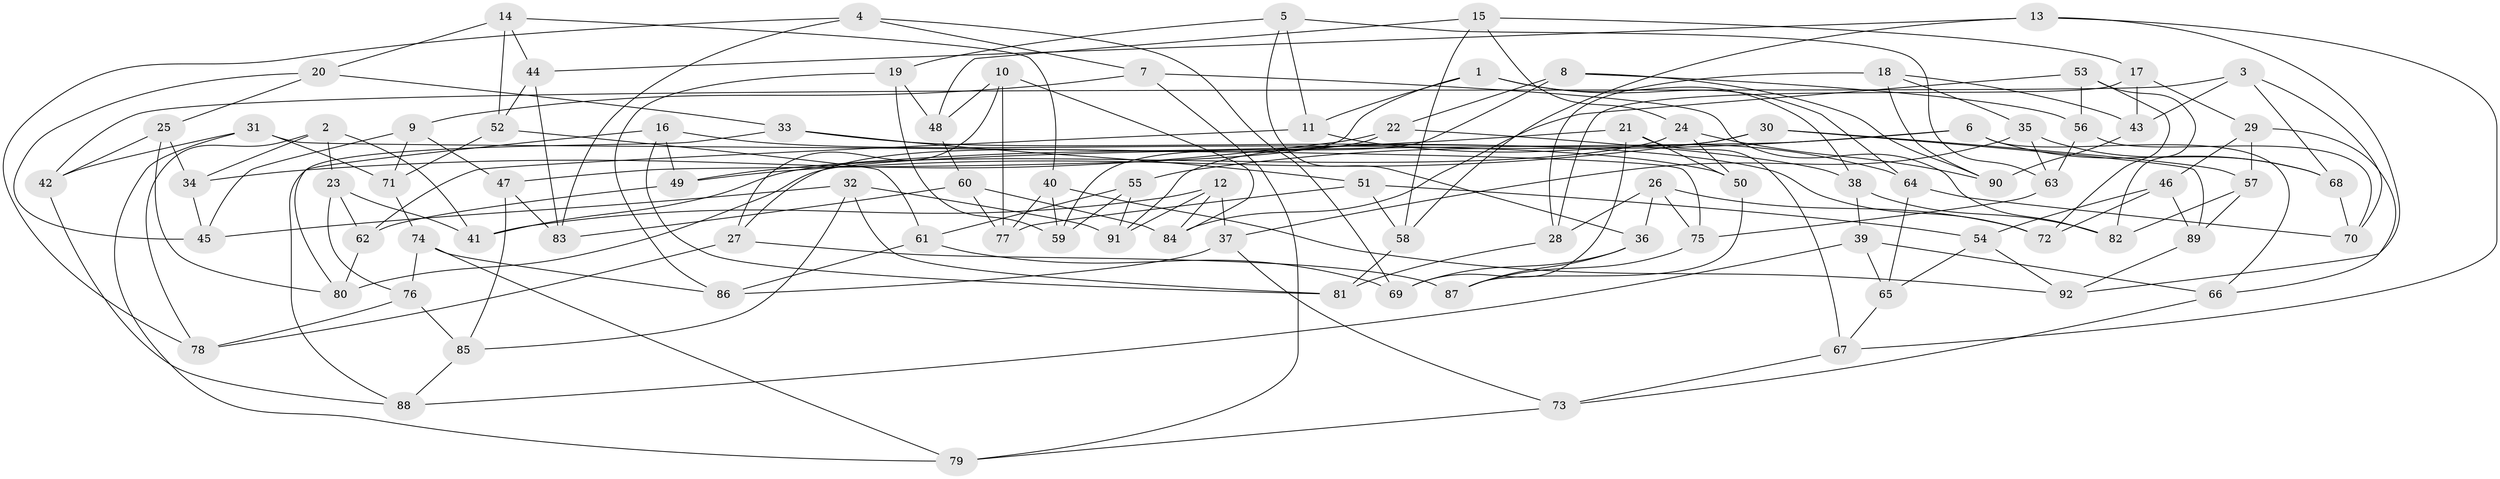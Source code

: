 // Generated by graph-tools (version 1.1) at 2025/27/03/09/25 03:27:00]
// undirected, 92 vertices, 184 edges
graph export_dot {
graph [start="1"]
  node [color=gray90,style=filled];
  1;
  2;
  3;
  4;
  5;
  6;
  7;
  8;
  9;
  10;
  11;
  12;
  13;
  14;
  15;
  16;
  17;
  18;
  19;
  20;
  21;
  22;
  23;
  24;
  25;
  26;
  27;
  28;
  29;
  30;
  31;
  32;
  33;
  34;
  35;
  36;
  37;
  38;
  39;
  40;
  41;
  42;
  43;
  44;
  45;
  46;
  47;
  48;
  49;
  50;
  51;
  52;
  53;
  54;
  55;
  56;
  57;
  58;
  59;
  60;
  61;
  62;
  63;
  64;
  65;
  66;
  67;
  68;
  69;
  70;
  71;
  72;
  73;
  74;
  75;
  76;
  77;
  78;
  79;
  80;
  81;
  82;
  83;
  84;
  85;
  86;
  87;
  88;
  89;
  90;
  91;
  92;
  1 -- 47;
  1 -- 11;
  1 -- 64;
  1 -- 38;
  2 -- 78;
  2 -- 34;
  2 -- 41;
  2 -- 23;
  3 -- 68;
  3 -- 43;
  3 -- 42;
  3 -- 70;
  4 -- 78;
  4 -- 69;
  4 -- 83;
  4 -- 7;
  5 -- 63;
  5 -- 19;
  5 -- 11;
  5 -- 36;
  6 -- 55;
  6 -- 80;
  6 -- 66;
  6 -- 68;
  7 -- 9;
  7 -- 82;
  7 -- 79;
  8 -- 90;
  8 -- 56;
  8 -- 22;
  8 -- 59;
  9 -- 47;
  9 -- 71;
  9 -- 45;
  10 -- 84;
  10 -- 27;
  10 -- 77;
  10 -- 48;
  11 -- 64;
  11 -- 62;
  12 -- 41;
  12 -- 91;
  12 -- 37;
  12 -- 84;
  13 -- 67;
  13 -- 58;
  13 -- 44;
  13 -- 92;
  14 -- 52;
  14 -- 20;
  14 -- 40;
  14 -- 44;
  15 -- 48;
  15 -- 58;
  15 -- 17;
  15 -- 24;
  16 -- 81;
  16 -- 49;
  16 -- 50;
  16 -- 80;
  17 -- 28;
  17 -- 29;
  17 -- 43;
  18 -- 90;
  18 -- 28;
  18 -- 35;
  18 -- 43;
  19 -- 59;
  19 -- 48;
  19 -- 86;
  20 -- 45;
  20 -- 25;
  20 -- 33;
  21 -- 69;
  21 -- 67;
  21 -- 49;
  21 -- 50;
  22 -- 38;
  22 -- 27;
  22 -- 34;
  23 -- 62;
  23 -- 76;
  23 -- 41;
  24 -- 41;
  24 -- 50;
  24 -- 90;
  25 -- 80;
  25 -- 42;
  25 -- 34;
  26 -- 36;
  26 -- 75;
  26 -- 28;
  26 -- 72;
  27 -- 87;
  27 -- 78;
  28 -- 81;
  29 -- 66;
  29 -- 57;
  29 -- 46;
  30 -- 91;
  30 -- 89;
  30 -- 49;
  30 -- 57;
  31 -- 71;
  31 -- 79;
  31 -- 42;
  31 -- 75;
  32 -- 81;
  32 -- 91;
  32 -- 85;
  32 -- 45;
  33 -- 88;
  33 -- 72;
  33 -- 51;
  34 -- 45;
  35 -- 63;
  35 -- 37;
  35 -- 68;
  36 -- 87;
  36 -- 69;
  37 -- 73;
  37 -- 86;
  38 -- 82;
  38 -- 39;
  39 -- 66;
  39 -- 88;
  39 -- 65;
  40 -- 92;
  40 -- 59;
  40 -- 77;
  42 -- 88;
  43 -- 90;
  44 -- 83;
  44 -- 52;
  46 -- 89;
  46 -- 54;
  46 -- 72;
  47 -- 85;
  47 -- 83;
  48 -- 60;
  49 -- 62;
  50 -- 87;
  51 -- 77;
  51 -- 54;
  51 -- 58;
  52 -- 71;
  52 -- 61;
  53 -- 84;
  53 -- 82;
  53 -- 72;
  53 -- 56;
  54 -- 92;
  54 -- 65;
  55 -- 91;
  55 -- 61;
  55 -- 59;
  56 -- 63;
  56 -- 70;
  57 -- 89;
  57 -- 82;
  58 -- 81;
  60 -- 77;
  60 -- 84;
  60 -- 83;
  61 -- 69;
  61 -- 86;
  62 -- 80;
  63 -- 75;
  64 -- 70;
  64 -- 65;
  65 -- 67;
  66 -- 73;
  67 -- 73;
  68 -- 70;
  71 -- 74;
  73 -- 79;
  74 -- 86;
  74 -- 76;
  74 -- 79;
  75 -- 87;
  76 -- 85;
  76 -- 78;
  85 -- 88;
  89 -- 92;
}

